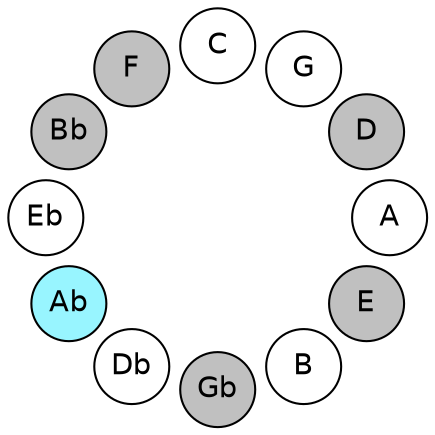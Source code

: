 
graph {

layout = circo;
mindist = .1

node [shape = circle, fontname = Helvetica, margin = 0, style = filled]
edge [style=invis]

subgraph 1 {
	E -- B -- Gb -- Db -- Ab -- Eb -- Bb -- F -- C -- G -- D -- A -- E
}

E [fillcolor = gray];
B [fillcolor = white];
Gb [fillcolor = gray];
Db [fillcolor = white];
Ab [fillcolor = cadetblue1];
Eb [fillcolor = white];
Bb [fillcolor = gray];
F [fillcolor = gray];
C [fillcolor = white];
G [fillcolor = white];
D [fillcolor = gray];
A [fillcolor = white];
}
